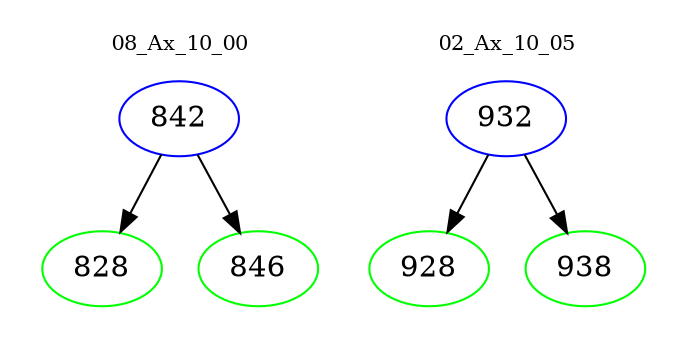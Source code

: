 digraph{
subgraph cluster_0 {
color = white
label = "08_Ax_10_00";
fontsize=10;
T0_842 [label="842", color="blue"]
T0_842 -> T0_828 [color="black"]
T0_828 [label="828", color="green"]
T0_842 -> T0_846 [color="black"]
T0_846 [label="846", color="green"]
}
subgraph cluster_1 {
color = white
label = "02_Ax_10_05";
fontsize=10;
T1_932 [label="932", color="blue"]
T1_932 -> T1_928 [color="black"]
T1_928 [label="928", color="green"]
T1_932 -> T1_938 [color="black"]
T1_938 [label="938", color="green"]
}
}
